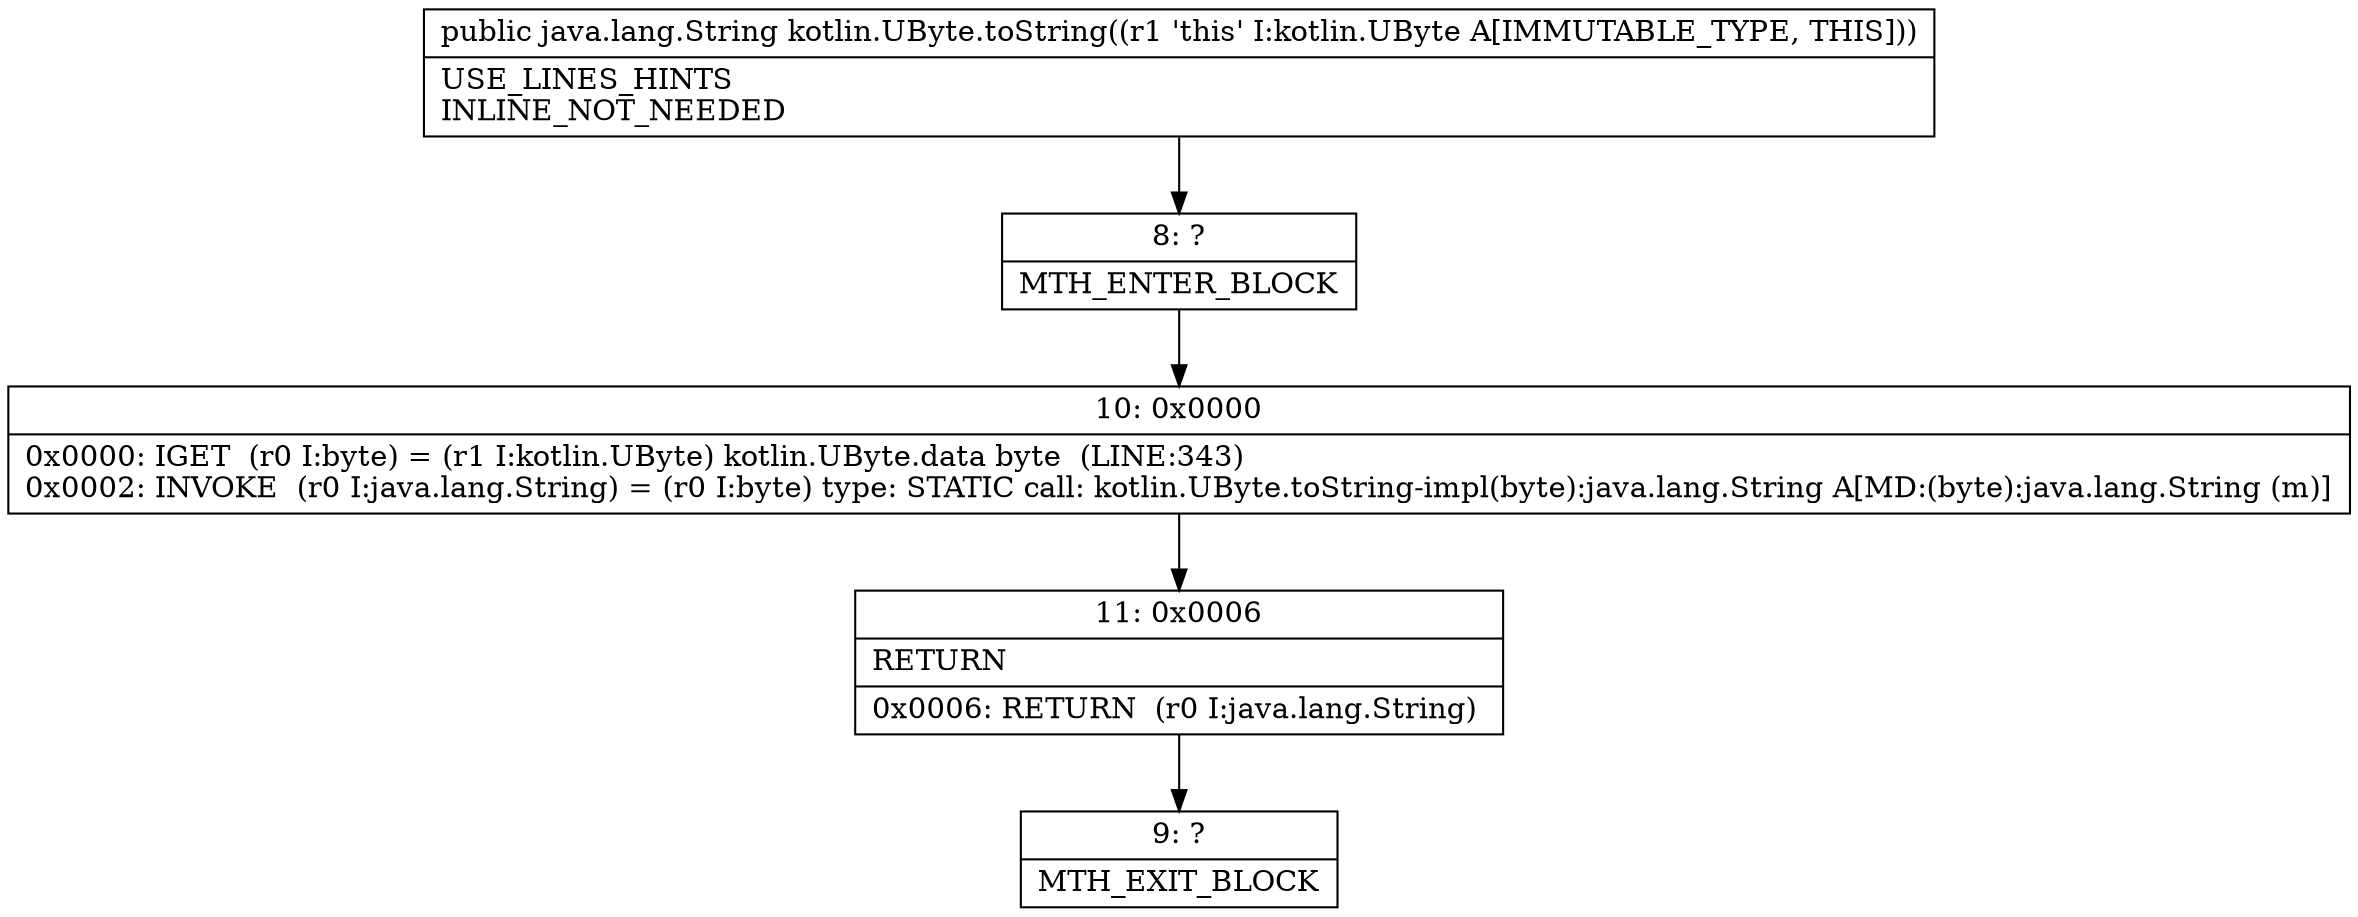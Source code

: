 digraph "CFG forkotlin.UByte.toString()Ljava\/lang\/String;" {
Node_8 [shape=record,label="{8\:\ ?|MTH_ENTER_BLOCK\l}"];
Node_10 [shape=record,label="{10\:\ 0x0000|0x0000: IGET  (r0 I:byte) = (r1 I:kotlin.UByte) kotlin.UByte.data byte  (LINE:343)\l0x0002: INVOKE  (r0 I:java.lang.String) = (r0 I:byte) type: STATIC call: kotlin.UByte.toString\-impl(byte):java.lang.String A[MD:(byte):java.lang.String (m)]\l}"];
Node_11 [shape=record,label="{11\:\ 0x0006|RETURN\l|0x0006: RETURN  (r0 I:java.lang.String) \l}"];
Node_9 [shape=record,label="{9\:\ ?|MTH_EXIT_BLOCK\l}"];
MethodNode[shape=record,label="{public java.lang.String kotlin.UByte.toString((r1 'this' I:kotlin.UByte A[IMMUTABLE_TYPE, THIS]))  | USE_LINES_HINTS\lINLINE_NOT_NEEDED\l}"];
MethodNode -> Node_8;Node_8 -> Node_10;
Node_10 -> Node_11;
Node_11 -> Node_9;
}

